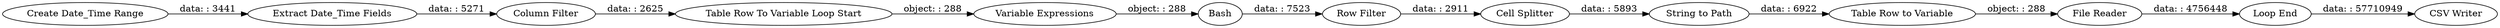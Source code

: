 digraph {
	"2445422237154814122_19" [label="Create Date_Time Range"]
	"2445422237154814122_16" [label="Table Row to Variable"]
	"2445422237154814122_23" [label="Loop End"]
	"2445422237154814122_22" [label="Table Row To Variable Loop Start"]
	"2445422237154814122_15" [label="File Reader"]
	"2445422237154814122_24" [label="Variable Expressions"]
	"2445422237154814122_11" [label="Row Filter"]
	"2445422237154814122_14" [label="Cell Splitter"]
	"2445422237154814122_25" [label="CSV Writer"]
	"2445422237154814122_20" [label="Extract Date_Time Fields"]
	"2445422237154814122_8" [label=Bash]
	"2445422237154814122_21" [label="Column Filter"]
	"2445422237154814122_18" [label="String to Path"]
	"2445422237154814122_21" -> "2445422237154814122_22" [label="data: : 2625"]
	"2445422237154814122_15" -> "2445422237154814122_23" [label="data: : 4756448"]
	"2445422237154814122_16" -> "2445422237154814122_15" [label="object: : 288"]
	"2445422237154814122_18" -> "2445422237154814122_16" [label="data: : 6922"]
	"2445422237154814122_14" -> "2445422237154814122_18" [label="data: : 5893"]
	"2445422237154814122_19" -> "2445422237154814122_20" [label="data: : 3441"]
	"2445422237154814122_20" -> "2445422237154814122_21" [label="data: : 5271"]
	"2445422237154814122_11" -> "2445422237154814122_14" [label="data: : 2911"]
	"2445422237154814122_22" -> "2445422237154814122_24" [label="object: : 288"]
	"2445422237154814122_24" -> "2445422237154814122_8" [label="object: : 288"]
	"2445422237154814122_8" -> "2445422237154814122_11" [label="data: : 7523"]
	"2445422237154814122_23" -> "2445422237154814122_25" [label="data: : 57710949"]
	rankdir=LR
}
